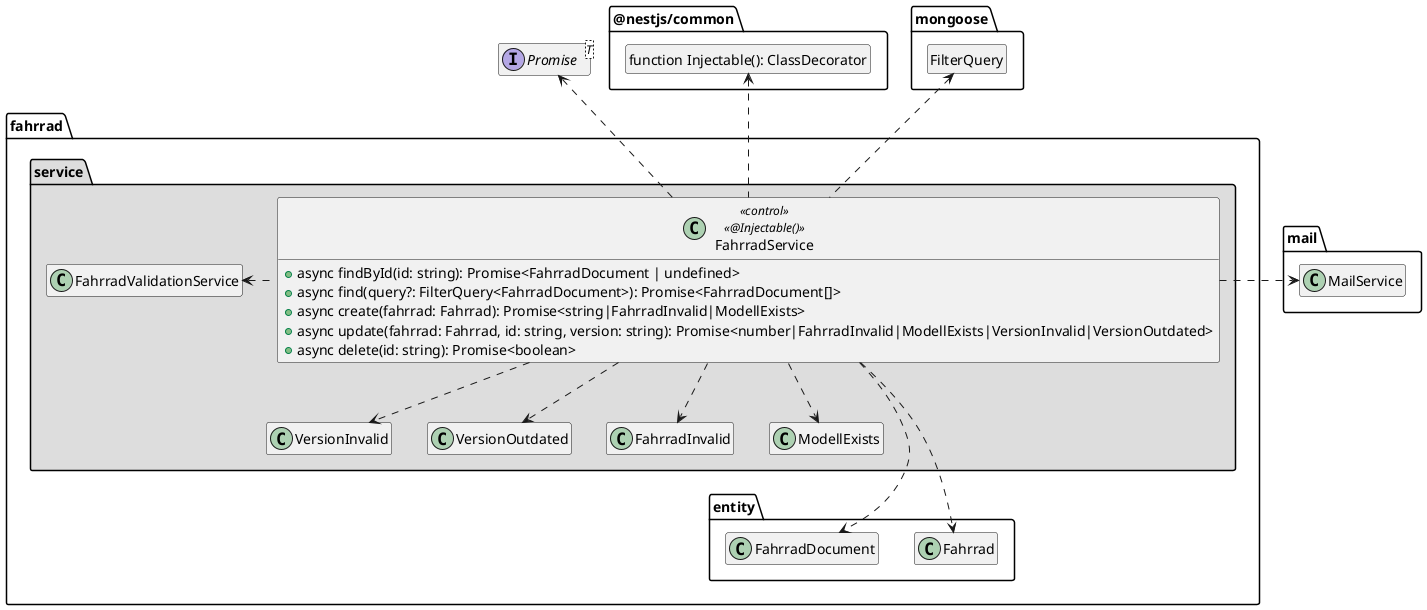 ' Preview durch <Alt>d

@startuml Anwendungskern

interface Promise<T>

package @nestjs/common {
  class "function Injectable(): ClassDecorator" as Injectable
  hide Injectable circle
}

package mongoose {
  class FilterQuery
  hide FilterQuery circle
}

package mail {
  class MailService
}

package fahrrad {
  package entity {
    class Fahrrad
    class FahrradDocument

  }

  package service #DDDDDD {
    class FahrradInvalid
    class ModellExists
    class VersionInvalid
    class VersionOutdated

    FahrradService .up.> Promise
    FahrradService ..> Fahrrad
    FahrradService ..> FahrradDocument
    FahrradService .left.> FahrradValidationService
    FahrradService ..> FahrradInvalid
    FahrradService ..> ModellExists
    FahrradService ..> VersionInvalid
    FahrradService ..> VersionOutdated
    FahrradService .right.> MailService
    FahrradService .up.> FilterQuery
    FahrradService .up.> Injectable

    class FahrradService << control >> <<@Injectable()>> {
      + async findById(id: string): Promise<FahrradDocument | undefined>
      + async find(query?: FilterQuery<FahrradDocument>): Promise<FahrradDocument[]>
      + async create(fahrrad: Fahrrad): Promise<string|FahrradInvalid|ModellExists>
      + async update(fahrrad: Fahrrad, id: string, version: string): Promise<number|FahrradInvalid|ModellExists|VersionInvalid|VersionOutdated>
      + async delete(id: string): Promise<boolean>
    }

    VersionOutdated -[hidden]-> FahrradDocument
  }
}

hide empty members

@enduml
